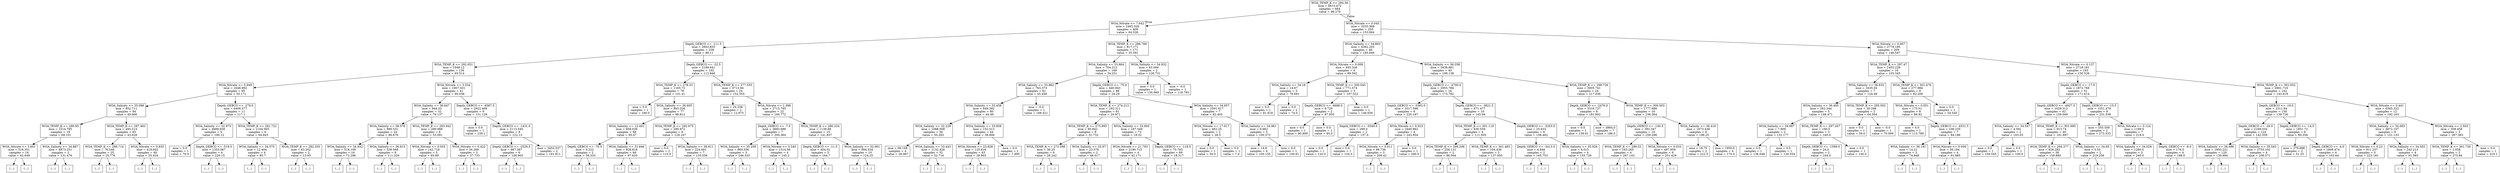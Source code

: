 digraph Tree {
node [shape=box] ;
0 [label="WOA_TEMP_K <= 294.36\nmse = 4615.472\nsamples = 664\nvalue = 98.279"] ;
1 [label="WOA_Nitrate <= 7.642\nmse = 2465.026\nsamples = 409\nvalue = 64.526"] ;
0 -> 1 [labeldistance=2.5, labelangle=45, headlabel="True"] ;
2 [label="Depth_GEBCO <= -111.5\nmse = 2603.855\nsamples = 238\nvalue = 86.11"] ;
1 -> 2 ;
3 [label="WOA_TEMP_K <= 292.051\nmse = 1948.12\nsamples = 136\nvalue = 65.514"] ;
2 -> 3 ;
4 [label="WOA_Nitrate <= 5.949\nmse = 1646.992\nsamples = 95\nvalue = 55.171"] ;
3 -> 4 ;
5 [label="WOA_Salinity <= 35.096\nmse = 852.711\nsamples = 84\nvalue = 49.666"] ;
4 -> 5 ;
6 [label="WOA_TEMP_K <= 290.95\nmse = 1514.785\nsamples = 19\nvalue = 69.101"] ;
5 -> 6 ;
7 [label="WOA_Nitrate <= 3.601\nmse = 516.351\nsamples = 16\nvalue = 62.649"] ;
6 -> 7 ;
8 [label="(...)"] ;
7 -> 8 ;
31 [label="(...)"] ;
7 -> 31 ;
36 [label="WOA_Salinity <= 34.887\nmse = 6873.251\nsamples = 3\nvalue = 131.476"] ;
6 -> 36 ;
37 [label="(...)"] ;
36 -> 37 ;
38 [label="(...)"] ;
36 -> 38 ;
41 [label="WOA_TEMP_K <= 287.483\nmse = 493.214\nsamples = 65\nvalue = 43.628"] ;
5 -> 41 ;
42 [label="WOA_TEMP_K <= 286.714\nmse = 76.548\nsamples = 25\nvalue = 25.776"] ;
41 -> 42 ;
43 [label="(...)"] ;
42 -> 43 ;
70 [label="(...)"] ;
42 -> 70 ;
77 [label="WOA_Nitrate <= 0.835\nmse = 418.602\nsamples = 40\nvalue = 55.434"] ;
41 -> 77 ;
78 [label="(...)"] ;
77 -> 78 ;
113 [label="(...)"] ;
77 -> 113 ;
148 [label="Depth_GEBCO <= -279.0\nmse = 6406.577\nsamples = 11\nvalue = 117.1"] ;
4 -> 148 ;
149 [label="WOA_Salinity <= 32.975\nmse = 4689.658\nsamples = 5\nvalue = 190.12"] ;
148 -> 149 ;
150 [label="mse = 0.0\nsamples = 1\nvalue = 70.0"] ;
149 -> 150 ;
151 [label="Depth_GEBCO <= -519.5\nmse = 1353.067\nsamples = 4\nvalue = 220.15"] ;
149 -> 151 ;
152 [label="(...)"] ;
151 -> 152 ;
157 [label="(...)"] ;
151 -> 157 ;
158 [label="WOA_TEMP_K <= 281.722\nmse = 1104.065\nsamples = 6\nvalue = 64.943"] ;
148 -> 158 ;
159 [label="WOA_Salinity <= 34.575\nmse = 12.404\nsamples = 4\nvalue = 85.7"] ;
158 -> 159 ;
160 [label="(...)"] ;
159 -> 160 ;
161 [label="(...)"] ;
159 -> 161 ;
166 [label="WOA_TEMP_K <= 282.355\nmse = 63.202\nsamples = 2\nvalue = 13.05"] ;
158 -> 166 ;
167 [label="(...)"] ;
166 -> 167 ;
168 [label="(...)"] ;
166 -> 168 ;
169 [label="WOA_Nitrate <= 3.334\nmse = 1807.031\nsamples = 41\nvalue = 90.038"] ;
3 -> 169 ;
170 [label="WOA_Salinity <= 36.647\nmse = 944.33\nsamples = 32\nvalue = 79.137"] ;
169 -> 170 ;
171 [label="WOA_Salinity <= 36.576\nmse = 880.531\nsamples = 24\nvalue = 86.676"] ;
170 -> 171 ;
172 [label="WOA_Salinity <= 34.932\nmse = 518.109\nsamples = 16\nvalue = 72.296"] ;
171 -> 172 ;
173 [label="(...)"] ;
172 -> 173 ;
178 [label="(...)"] ;
172 -> 178 ;
199 [label="WOA_Salinity <= 36.615\nmse = 539.568\nsamples = 8\nvalue = 111.329"] ;
171 -> 199 ;
200 [label="(...)"] ;
199 -> 200 ;
203 [label="(...)"] ;
199 -> 203 ;
214 [label="WOA_TEMP_K <= 293.942\nmse = 289.988\nsamples = 8\nvalue = 53.091"] ;
170 -> 214 ;
215 [label="WOA_Nitrate <= 0.055\nmse = 142.718\nsamples = 5\nvalue = 65.89"] ;
214 -> 215 ;
216 [label="(...)"] ;
215 -> 216 ;
217 [label="(...)"] ;
215 -> 217 ;
222 [label="WOA_Nitrate <= 0.422\nmse = 34.269\nsamples = 3\nvalue = 37.733"] ;
214 -> 222 ;
223 [label="(...)"] ;
222 -> 223 ;
224 [label="(...)"] ;
222 -> 224 ;
227 [label="Depth_GEBCO <= -4587.5\nmse = 2922.469\nsamples = 9\nvalue = 131.128"] ;
169 -> 227 ;
228 [label="mse = 0.0\nsamples = 1\nvalue = 239.1"] ;
227 -> 228 ;
229 [label="Depth_GEBCO <= -1431.0\nmse = 2113.545\nsamples = 8\nvalue = 122.13"] ;
227 -> 229 ;
230 [label="Depth_GEBCO <= -2529.5\nmse = 967.387\nsamples = 6\nvalue = 108.903"] ;
229 -> 230 ;
231 [label="(...)"] ;
230 -> 231 ;
236 [label="(...)"] ;
230 -> 236 ;
237 [label="mse = 3452.537\nsamples = 2\nvalue = 161.811"] ;
229 -> 237 ;
238 [label="Depth_GEBCO <= -22.5\nmse = 2189.641\nsamples = 102\nvalue = 112.846"] ;
2 -> 238 ;
239 [label="WOA_TEMP_K <= 278.33\nmse = 1165.72\nsamples = 78\nvalue = 101.41"] ;
238 -> 239 ;
240 [label="mse = 0.0\nsamples = 1\nvalue = 180.0"] ;
239 -> 240 ;
241 [label="WOA_Salinity <= 36.605\nmse = 993.326\nsamples = 77\nvalue = 98.812"] ;
239 -> 241 ;
242 [label="WOA_Salinity <= 12.401\nmse = 958.039\nsamples = 68\nvalue = 95.47"] ;
241 -> 242 ;
243 [label="Depth_GEBCO <= -70.5\nmse = 0.222\nsamples = 2\nvalue = 58.333"] ;
242 -> 243 ;
244 [label="(...)"] ;
243 -> 244 ;
245 [label="(...)"] ;
243 -> 245 ;
246 [label="WOA_Salinity <= 31.846\nmse = 928.818\nsamples = 66\nvalue = 97.633"] ;
242 -> 246 ;
247 [label="(...)"] ;
246 -> 247 ;
254 [label="(...)"] ;
246 -> 254 ;
365 [label="WOA_TEMP_K <= 292.675\nmse = 290.972\nsamples = 9\nvalue = 129.167"] ;
241 -> 365 ;
366 [label="mse = 0.0\nsamples = 2\nvalue = 110.0"] ;
365 -> 366 ;
367 [label="WOA_Salinity <= 36.611\nmse = 224.691\nsamples = 7\nvalue = 135.556"] ;
365 -> 367 ;
368 [label="(...)"] ;
367 -> 368 ;
369 [label="(...)"] ;
367 -> 369 ;
370 [label="WOA_TEMP_K <= 277.555\nmse = 3713.94\nsamples = 24\nvalue = 152.555"] ;
238 -> 370 ;
371 [label="mse = 24.256\nsamples = 2\nvalue = 12.875"] ;
370 -> 371 ;
372 [label="WOA_Nitrate <= 1.396\nmse = 2715.785\nsamples = 22\nvalue = 160.772"] ;
370 -> 372 ;
373 [label="Depth_GEBCO <= -7.0\nmse = 3693.686\nsamples = 7\nvalue = 200.364"] ;
372 -> 373 ;
374 [label="WOA_Salinity <= 35.259\nmse = 860.556\nsamples = 3\nvalue = 246.333"] ;
373 -> 374 ;
375 [label="(...)"] ;
374 -> 375 ;
378 [label="(...)"] ;
374 -> 378 ;
379 [label="WOA_Nitrate <= 0.545\nmse = 1514.56\nsamples = 4\nvalue = 145.2"] ;
373 -> 379 ;
380 [label="(...)"] ;
379 -> 380 ;
385 [label="(...)"] ;
379 -> 385 ;
386 [label="WOA_TEMP_K <= 280.234\nmse = 1139.88\nsamples = 15\nvalue = 141.837"] ;
372 -> 386 ;
387 [label="Depth_GEBCO <= -11.5\nmse = 404.01\nsamples = 5\nvalue = 164.7"] ;
386 -> 387 ;
388 [label="(...)"] ;
387 -> 388 ;
389 [label="(...)"] ;
387 -> 389 ;
394 [label="WOA_Salinity <= 32.061\nmse = 994.534\nsamples = 10\nvalue = 124.25"] ;
386 -> 394 ;
395 [label="(...)"] ;
394 -> 395 ;
404 [label="(...)"] ;
394 -> 404 ;
413 [label="WOA_TEMP_K <= 286.769\nmse = 817.171\nsamples = 171\nvalue = 35.591"] ;
1 -> 413 ;
414 [label="WOA_Salinity <= 33.864\nmse = 704.312\nsamples = 169\nvalue = 34.251"] ;
413 -> 414 ;
415 [label="WOA_Salinity <= 33.862\nmse = 763.373\nsamples = 81\nvalue = 45.458"] ;
414 -> 415 ;
416 [label="WOA_Salinity <= 33.458\nmse = 649.392\nsamples = 80\nvalue = 44.49"] ;
415 -> 416 ;
417 [label="WOA_Salinity <= 32.229\nmse = 1088.008\nsamples = 36\nvalue = 50.263"] ;
416 -> 417 ;
418 [label="mse = 66.168\nsamples = 4\nvalue = 26.967"] ;
417 -> 418 ;
419 [label="WOA_Salinity <= 33.443\nmse = 1132.426\nsamples = 32\nvalue = 52.716"] ;
417 -> 419 ;
420 [label="(...)"] ;
419 -> 420 ;
441 [label="(...)"] ;
419 -> 441 ;
448 [label="WOA_Salinity <= 33.858\nmse = 152.513\nsamples = 44\nvalue = 38.806"] ;
416 -> 448 ;
449 [label="WOA_Nitrate <= 23.828\nmse = 125.616\nsamples = 43\nvalue = 39.803"] ;
448 -> 449 ;
450 [label="(...)"] ;
449 -> 450 ;
479 [label="(...)"] ;
449 -> 479 ;
530 [label="mse = 0.0\nsamples = 1\nvalue = 7.895"] ;
448 -> 530 ;
531 [label="mse = -0.0\nsamples = 1\nvalue = 168.421"] ;
415 -> 531 ;
532 [label="Depth_GEBCO <= -75.0\nmse = 440.943\nsamples = 88\nvalue = 24.29"] ;
414 -> 532 ;
533 [label="WOA_TEMP_K <= 274.212\nmse = 192.311\nsamples = 81\nvalue = 20.871"] ;
532 -> 533 ;
534 [label="WOA_TEMP_K <= 273.995\nmse = 90.842\nsamples = 8\nvalue = 31.732"] ;
533 -> 534 ;
535 [label="WOA_TEMP_K <= 273.598\nmse = 36.25\nsamples = 6\nvalue = 28.242"] ;
534 -> 535 ;
536 [label="(...)"] ;
535 -> 536 ;
543 [label="(...)"] ;
535 -> 543 ;
546 [label="WOA_Salinity <= 33.97\nmse = 23.576\nsamples = 2\nvalue = 48.017"] ;
534 -> 546 ;
547 [label="(...)"] ;
546 -> 547 ;
548 [label="(...)"] ;
546 -> 548 ;
549 [label="WOA_Salinity <= 33.905\nmse = 187.549\nsamples = 73\nvalue = 19.32"] ;
533 -> 549 ;
550 [label="WOA_Nitrate <= 21.793\nmse = 2190.715\nsamples = 4\nvalue = 42.171"] ;
549 -> 550 ;
551 [label="(...)"] ;
550 -> 551 ;
552 [label="(...)"] ;
550 -> 552 ;
557 [label="Depth_GEBCO <= -118.5\nmse = 75.783\nsamples = 69\nvalue = 18.317"] ;
549 -> 557 ;
558 [label="(...)"] ;
557 -> 558 ;
645 [label="(...)"] ;
557 -> 645 ;
648 [label="WOA_Salinity <= 34.657\nmse = 1091.617\nsamples = 7\nvalue = 82.405"] ;
532 -> 648 ;
649 [label="WOA_Nitrate <= 17.017\nmse = 462.25\nsamples = 2\nvalue = 28.5"] ;
648 -> 649 ;
650 [label="mse = 0.0\nsamples = 1\nvalue = 50.0"] ;
649 -> 650 ;
651 [label="mse = 0.0\nsamples = 1\nvalue = 7.0"] ;
649 -> 651 ;
652 [label="WOA_Salinity <= 34.961\nmse = 9.962\nsamples = 5\nvalue = 100.373"] ;
648 -> 652 ;
653 [label="mse = 14.8\nsamples = 4\nvalue = 100.155"] ;
652 -> 653 ;
654 [label="mse = 0.0\nsamples = 1\nvalue = 100.81"] ;
652 -> 654 ;
655 [label="WOA_Salinity <= 34.932\nmse = 63.006\nsamples = 2\nvalue = 126.731"] ;
413 -> 655 ;
656 [label="mse = 0.0\nsamples = 1\nvalue = 134.669"] ;
655 -> 656 ;
657 [label="mse = -0.0\nsamples = 1\nvalue = 118.793"] ;
655 -> 657 ;
658 [label="WOA_Nitrate <= 0.045\nmse = 3255.369\nsamples = 255\nvalue = 153.064"] ;
0 -> 658 [labeldistance=2.5, labelangle=-45, headlabel="False"] ;
659 [label="WOA_Salinity <= 34.893\nmse = 4362.203\nsamples = 46\nvalue = 185.849"] ;
658 -> 659 ;
660 [label="WOA_Nitrate <= 0.009\nmse = 493.326\nsamples = 6\nvalue = 89.502"] ;
659 -> 660 ;
661 [label="WOA_Salinity <= 34.18\nmse = 14.67\nsamples = 3\nvalue = 78.691"] ;
660 -> 661 ;
662 [label="mse = 0.0\nsamples = 1\nvalue = 81.818"] ;
661 -> 662 ;
663 [label="mse = 0.0\nsamples = 2\nvalue = 74.0"] ;
661 -> 663 ;
664 [label="WOA_TEMP_K <= 300.045\nmse = 771.574\nsamples = 3\nvalue = 107.522"] ;
660 -> 664 ;
665 [label="Depth_GEBCO <= -4688.0\nmse = 8.729\nsamples = 2\nvalue = 87.955"] ;
664 -> 665 ;
666 [label="mse = 0.0\nsamples = 1\nvalue = 90.909"] ;
665 -> 666 ;
667 [label="mse = 0.0\nsamples = 1\nvalue = 85.0"] ;
665 -> 667 ;
668 [label="mse = 0.0\nsamples = 1\nvalue = 146.656"] ;
664 -> 668 ;
669 [label="WOA_Salinity <= 36.358\nmse = 3438.881\nsamples = 40\nvalue = 199.138"] ;
659 -> 669 ;
670 [label="Depth_GEBCO <= -4700.0\nmse = 2955.784\nsamples = 16\nvalue = 173.782"] ;
669 -> 670 ;
671 [label="Depth_GEBCO <= -5383.0\nmse = 3317.598\nsamples = 6\nvalue = 220.187"] ;
670 -> 671 ;
672 [label="Depth_GEBCO <= -5549.0\nmse = 289.0\nsamples = 2\nvalue = 137.0"] ;
671 -> 672 ;
673 [label="mse = 0.0\nsamples = 1\nvalue = 120.0"] ;
672 -> 673 ;
674 [label="mse = 0.0\nsamples = 1\nvalue = 154.0"] ;
672 -> 674 ;
675 [label="WOA_Nitrate <= 0.023\nmse = 1640.862\nsamples = 4\nvalue = 243.954"] ;
671 -> 675 ;
676 [label="WOA_Nitrate <= 0.011\nmse = 88.736\nsamples = 3\nvalue = 209.42"] ;
675 -> 676 ;
677 [label="(...)"] ;
676 -> 677 ;
678 [label="(...)"] ;
676 -> 678 ;
679 [label="mse = 0.0\nsamples = 1\nvalue = 290.0"] ;
675 -> 679 ;
680 [label="Depth_GEBCO <= -3821.5\nmse = 671.477\nsamples = 10\nvalue = 145.94"] ;
670 -> 680 ;
681 [label="WOA_TEMP_K <= 301.119\nmse = 830.559\nsamples = 4\nvalue = 111.505"] ;
680 -> 681 ;
682 [label="WOA_TEMP_K <= 299.206\nmse = 256.131\nsamples = 2\nvalue = 86.004"] ;
681 -> 682 ;
683 [label="(...)"] ;
682 -> 683 ;
684 [label="(...)"] ;
682 -> 684 ;
685 [label="WOA_TEMP_K <= 301.483\nmse = 104.436\nsamples = 2\nvalue = 137.005"] ;
681 -> 685 ;
686 [label="(...)"] ;
685 -> 686 ;
687 [label="(...)"] ;
685 -> 687 ;
688 [label="Depth_GEBCO <= -3203.5\nmse = 25.633\nsamples = 6\nvalue = 158.462"] ;
680 -> 688 ;
689 [label="Depth_GEBCO <= -3413.5\nmse = 4.846\nsamples = 2\nvalue = 165.753"] ;
688 -> 689 ;
690 [label="(...)"] ;
689 -> 690 ;
691 [label="(...)"] ;
689 -> 691 ;
692 [label="WOA_Salinity <= 35.926\nmse = 6.015\nsamples = 4\nvalue = 155.728"] ;
688 -> 692 ;
693 [label="(...)"] ;
692 -> 693 ;
694 [label="(...)"] ;
692 -> 694 ;
695 [label="WOA_TEMP_K <= 298.726\nmse = 3005.741\nsamples = 24\nvalue = 217.036"] ;
669 -> 695 ;
696 [label="Depth_GEBCO <= -2476.0\nmse = 3316.727\nsamples = 8\nvalue = 181.602"] ;
695 -> 696 ;
697 [label="mse = 0.0\nsamples = 1\nvalue = 159.61"] ;
696 -> 697 ;
698 [label="mse = 3864.0\nsamples = 7\nvalue = 186.0"] ;
696 -> 698 ;
699 [label="WOA_TEMP_K <= 300.503\nmse = 1777.686\nsamples = 16\nvalue = 236.364"] ;
695 -> 699 ;
700 [label="Depth_GEBCO <= -140.5\nmse = 392.347\nsamples = 10\nvalue = 259.286"] ;
699 -> 700 ;
701 [label="WOA_TEMP_K <= 299.52\nmse = 163.265\nsamples = 4\nvalue = 267.143"] ;
700 -> 701 ;
702 [label="(...)"] ;
701 -> 702 ;
703 [label="(...)"] ;
701 -> 703 ;
704 [label="WOA_Nitrate <= 0.033\nmse = 497.959\nsamples = 6\nvalue = 251.429"] ;
700 -> 704 ;
705 [label="(...)"] ;
704 -> 705 ;
708 [label="(...)"] ;
704 -> 708 ;
709 [label="WOA_Salinity <= 36.416\nmse = 1673.438\nsamples = 6\nvalue = 196.25"] ;
699 -> 709 ;
710 [label="mse = 18.75\nsamples = 2\nvalue = 222.5"] ;
709 -> 710 ;
711 [label="mse = 1950.0\nsamples = 4\nvalue = 170.0"] ;
709 -> 711 ;
712 [label="WOA_Nitrate <= 0.067\nmse = 2779.185\nsamples = 209\nvalue = 146.547"] ;
658 -> 712 ;
713 [label="WOA_TEMP_K <= 297.47\nmse = 1403.229\nsamples = 16\nvalue = 103.345"] ;
712 -> 713 ;
714 [label="WOA_Salinity <= 36.632\nmse = 1635.04\nsamples = 7\nvalue = 124.48"] ;
713 -> 714 ;
715 [label="WOA_Salinity <= 36.465\nmse = 262.544\nsamples = 5\nvalue = 148.471"] ;
714 -> 715 ;
716 [label="WOA_Salinity <= 34.687\nmse = 7.909\nsamples = 2\nvalue = 131.177"] ;
715 -> 716 ;
717 [label="mse = 0.0\nsamples = 1\nvalue = 136.048"] ;
716 -> 717 ;
718 [label="mse = 0.0\nsamples = 1\nvalue = 129.554"] ;
716 -> 718 ;
719 [label="WOA_TEMP_K <= 297.267\nmse = 100.0\nsamples = 3\nvalue = 160.0"] ;
715 -> 719 ;
720 [label="Depth_GEBCO <= -1599.0\nmse = 24.0\nsamples = 2\nvalue = 164.0"] ;
719 -> 720 ;
721 [label="(...)"] ;
720 -> 721 ;
722 [label="(...)"] ;
720 -> 722 ;
723 [label="mse = 0.0\nsamples = 1\nvalue = 140.0"] ;
719 -> 723 ;
724 [label="WOA_TEMP_K <= 295.502\nmse = 30.298\nsamples = 2\nvalue = 64.504"] ;
714 -> 724 ;
725 [label="mse = 0.0\nsamples = 1\nvalue = 59.0"] ;
724 -> 725 ;
726 [label="mse = -0.0\nsamples = 1\nvalue = 70.009"] ;
724 -> 726 ;
727 [label="WOA_TEMP_K <= 301.476\nmse = 277.984\nsamples = 9\nvalue = 82.209"] ;
713 -> 727 ;
728 [label="WOA_Nitrate <= 0.051\nmse = 175.51\nsamples = 8\nvalue = 86.82"] ;
727 -> 728 ;
729 [label="mse = 0.0\nsamples = 1\nvalue = 115.789"] ;
728 -> 729 ;
730 [label="Depth_GEBCO <= -4531.5\nmse = 108.235\nsamples = 7\nvalue = 84.186"] ;
728 -> 730 ;
731 [label="WOA_Salinity <= 36.181\nmse = 14.21\nsamples = 3\nvalue = 74.948"] ;
730 -> 731 ;
732 [label="(...)"] ;
731 -> 732 ;
735 [label="(...)"] ;
731 -> 735 ;
736 [label="WOA_Nitrate <= 0.056\nmse = 56.194\nsamples = 4\nvalue = 91.885"] ;
730 -> 736 ;
737 [label="(...)"] ;
736 -> 737 ;
738 [label="(...)"] ;
736 -> 738 ;
741 [label="mse = 0.0\nsamples = 1\nvalue = 54.545"] ;
727 -> 741 ;
742 [label="WOA_Nitrate <= 0.137\nmse = 2718.181\nsamples = 193\nvalue = 150.526"] ;
712 -> 742 ;
743 [label="Depth_GEBCO <= -17.0\nmse = 1872.768\nsamples = 51\nvalue = 171.614"] ;
742 -> 743 ;
744 [label="Depth_GEBCO <= -4927.5\nmse = 1029.312\nsamples = 42\nvalue = 159.049"] ;
743 -> 744 ;
745 [label="WOA_Salinity <= 34.547\nmse = 4.591\nsamples = 2\nvalue = 103.03"] ;
744 -> 745 ;
746 [label="mse = 0.0\nsamples = 1\nvalue = 104.545"] ;
745 -> 746 ;
747 [label="mse = 0.0\nsamples = 1\nvalue = 100.0"] ;
745 -> 747 ;
748 [label="WOA_TEMP_K <= 301.685\nmse = 913.74\nsamples = 40\nvalue = 161.897"] ;
744 -> 748 ;
749 [label="WOA_TEMP_K <= 294.377\nmse = 826.282\nsamples = 38\nvalue = 159.885"] ;
748 -> 749 ;
750 [label="(...)"] ;
749 -> 750 ;
751 [label="(...)"] ;
749 -> 751 ;
798 [label="WOA_Salinity <= 34.65\nmse = 0.55\nsamples = 2\nvalue = 219.258"] ;
748 -> 798 ;
799 [label="(...)"] ;
798 -> 799 ;
800 [label="(...)"] ;
798 -> 800 ;
801 [label="Depth_GEBCO <= -15.5\nmse = 1551.479\nsamples = 9\nvalue = 231.538"] ;
743 -> 801 ;
802 [label="mse = 555.556\nsamples = 2\nvalue = 273.333"] ;
801 -> 802 ;
803 [label="WOA_Nitrate <= 0.124\nmse = 1169.0\nsamples = 7\nvalue = 219.0"] ;
801 -> 803 ;
804 [label="WOA_Salinity <= 34.028\nmse = 1280.0\nsamples = 3\nvalue = 240.0"] ;
803 -> 804 ;
805 [label="(...)"] ;
804 -> 805 ;
806 [label="(...)"] ;
804 -> 806 ;
807 [label="Depth_GEBCO <= -8.0\nmse = 176.0\nsamples = 4\nvalue = 198.0"] ;
803 -> 807 ;
808 [label="(...)"] ;
807 -> 808 ;
809 [label="(...)"] ;
807 -> 809 ;
810 [label="WOA_TEMP_K <= 301.652\nmse = 2801.716\nsamples = 142\nvalue = 143.619"] ;
742 -> 810 ;
811 [label="Depth_GEBCO <= -19.0\nmse = 2311.84\nsamples = 130\nvalue = 139.726"] ;
810 -> 811 ;
812 [label="Depth_GEBCO <= -26.0\nmse = 2169.034\nsamples = 124\nvalue = 142.359"] ;
811 -> 812 ;
813 [label="WOA_Salinity <= 36.086\nmse = 1950.221\nsamples = 120\nvalue = 139.994"] ;
812 -> 813 ;
814 [label="(...)"] ;
813 -> 814 ;
983 [label="(...)"] ;
813 -> 983 ;
1016 [label="WOA_Salinity <= 35.543\nmse = 3755.102\nsamples = 4\nvalue = 208.571"] ;
812 -> 1016 ;
1017 [label="(...)"] ;
1016 -> 1017 ;
1018 [label="(...)"] ;
1016 -> 1018 ;
1021 [label="Depth_GEBCO <= -14.5\nmse = 1851.72\nsamples = 6\nvalue = 80.356"] ;
811 -> 1021 ;
1022 [label="mse = 379.688\nsamples = 2\nvalue = 51.25"] ;
1021 -> 1022 ;
1023 [label="Depth_GEBCO <= -4.0\nmse = 1809.474\nsamples = 4\nvalue = 103.64"] ;
1021 -> 1023 ;
1024 [label="(...)"] ;
1023 -> 1024 ;
1029 [label="(...)"] ;
1023 -> 1029 ;
1030 [label="WOA_Nitrate <= 0.441\nmse = 6365.322\nsamples = 12\nvalue = 192.163"] ;
810 -> 1030 ;
1031 [label="WOA_Salinity <= 34.093\nmse = 4872.107\nsamples = 9\nvalue = 151.133"] ;
1030 -> 1031 ;
1032 [label="WOA_Nitrate <= 0.23\nmse = 911.257\nsamples = 5\nvalue = 223.181"] ;
1031 -> 1032 ;
1033 [label="(...)"] ;
1032 -> 1033 ;
1038 [label="(...)"] ;
1032 -> 1038 ;
1039 [label="WOA_Salinity <= 34.502\nmse = 242.213\nsamples = 4\nvalue = 91.093"] ;
1031 -> 1039 ;
1040 [label="(...)"] ;
1039 -> 1040 ;
1041 [label="(...)"] ;
1039 -> 1041 ;
1046 [label="WOA_Nitrate <= 2.503\nmse = 358.458\nsamples = 3\nvalue = 267.383"] ;
1030 -> 1046 ;
1047 [label="WOA_TEMP_K <= 301.726\nmse = 1.058\nsamples = 2\nvalue = 275.84"] ;
1046 -> 1047 ;
1048 [label="(...)"] ;
1047 -> 1048 ;
1049 [label="(...)"] ;
1047 -> 1049 ;
1050 [label="mse = 0.0\nsamples = 1\nvalue = 225.1"] ;
1046 -> 1050 ;
}